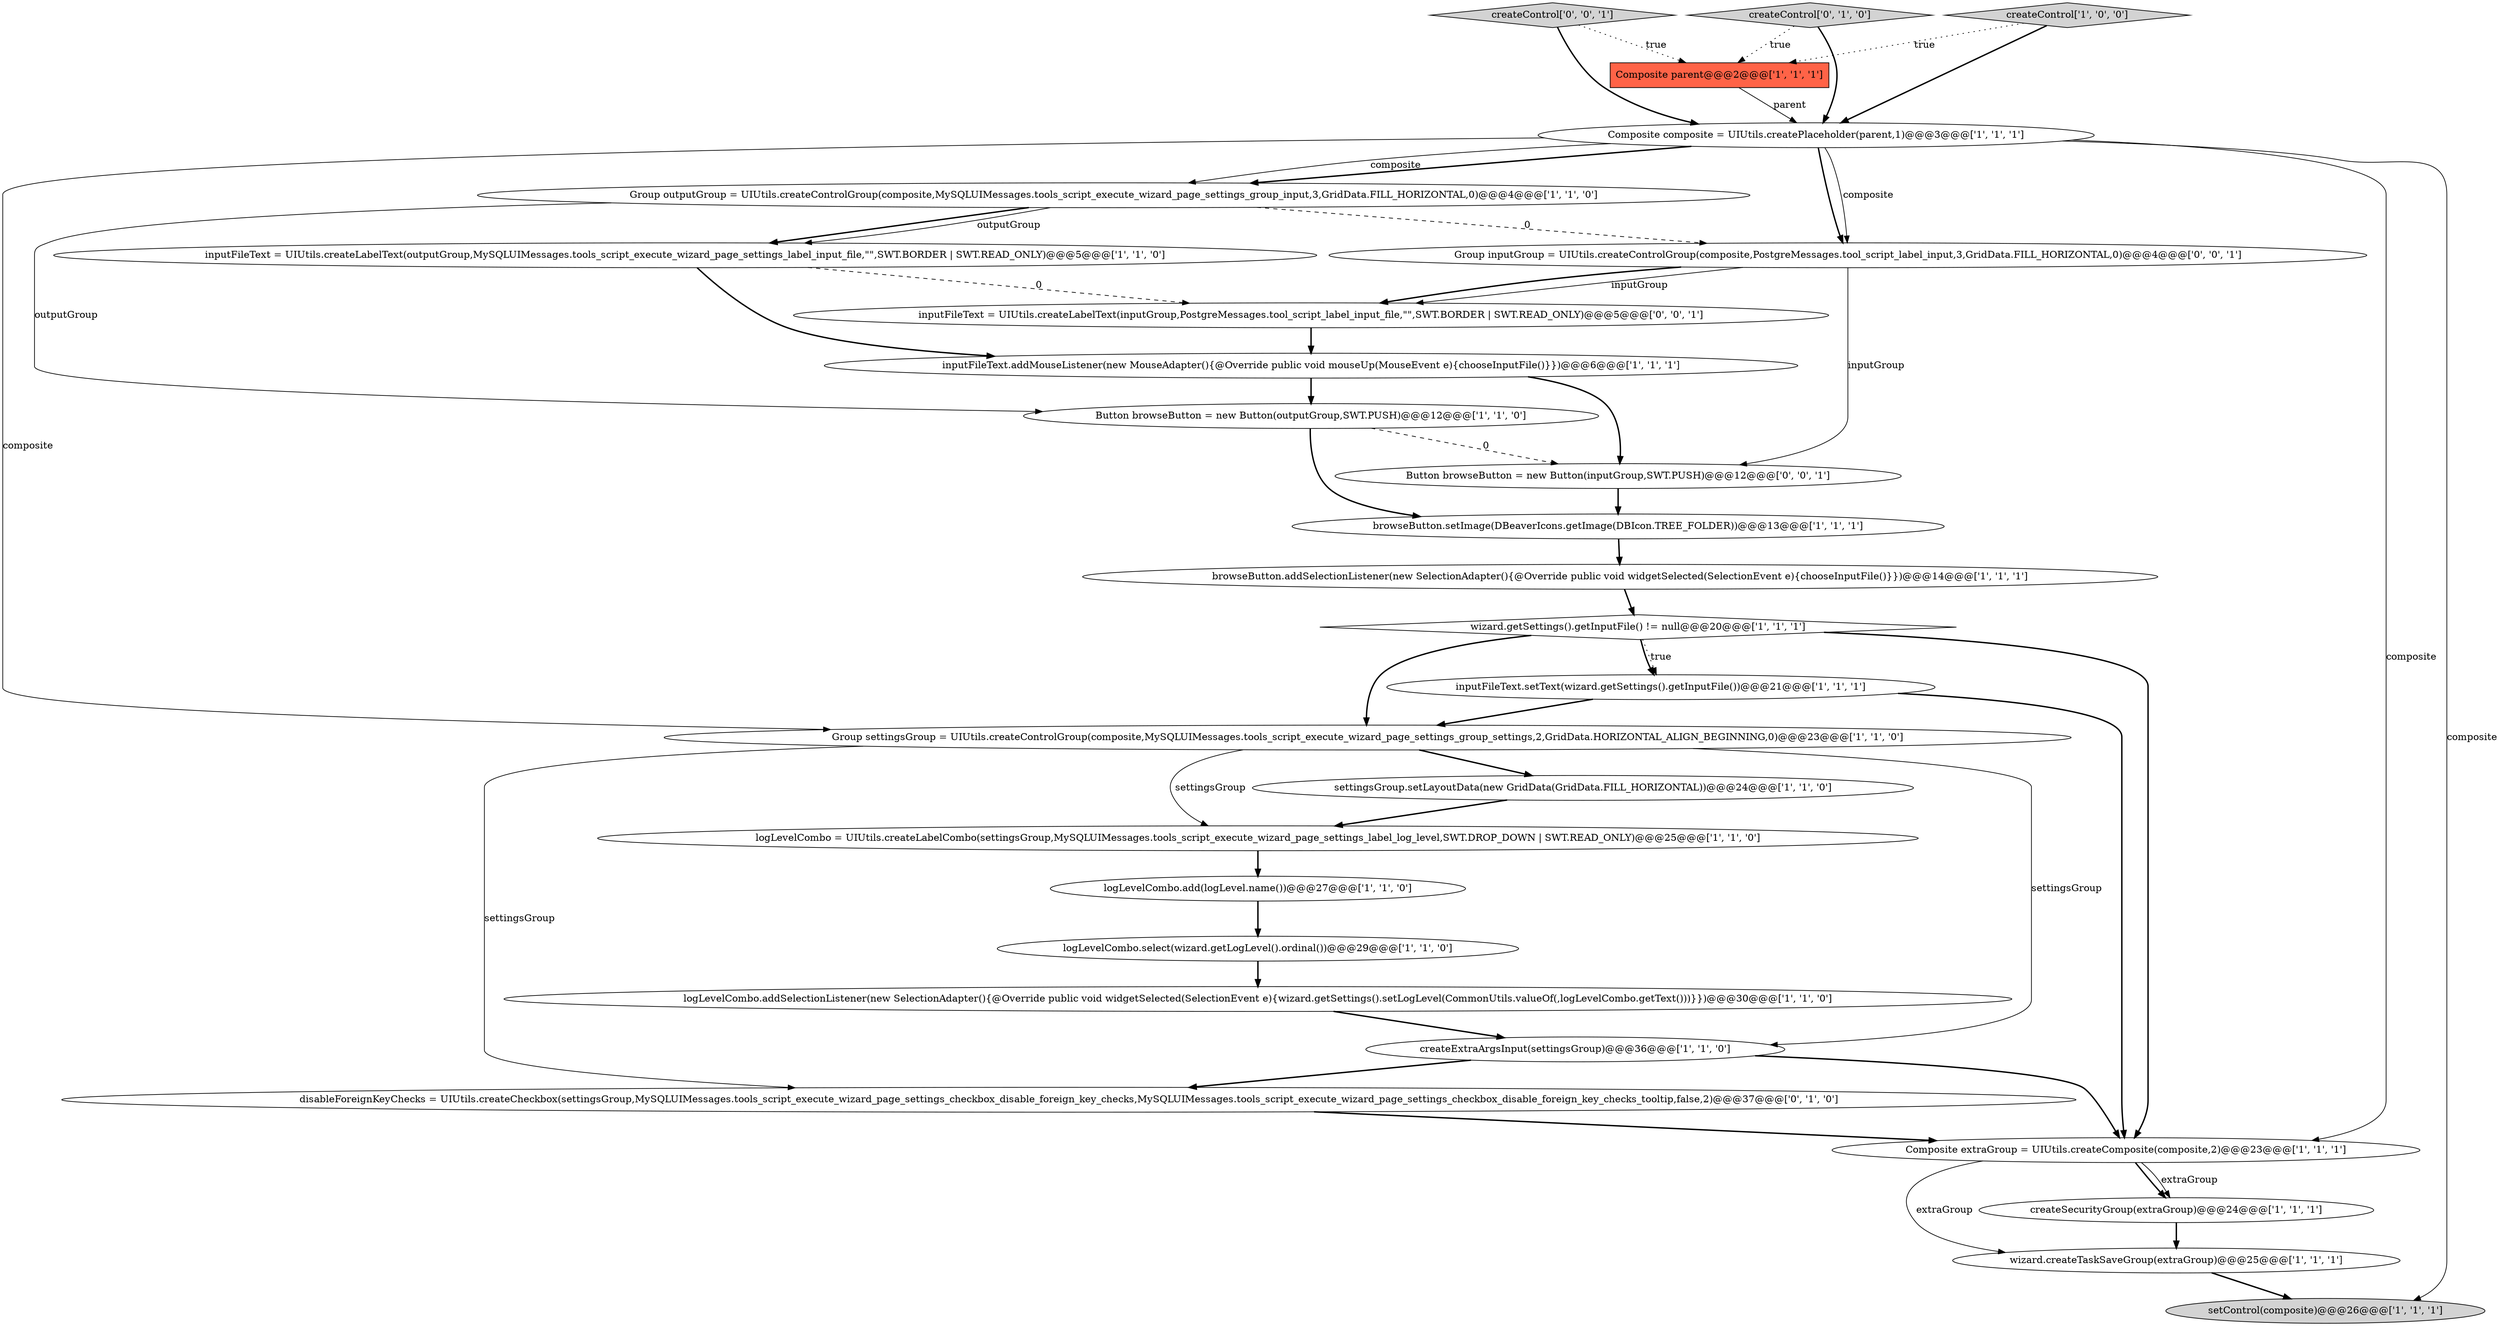 digraph {
8 [style = filled, label = "Group settingsGroup = UIUtils.createControlGroup(composite,MySQLUIMessages.tools_script_execute_wizard_page_settings_group_settings,2,GridData.HORIZONTAL_ALIGN_BEGINNING,0)@@@23@@@['1', '1', '0']", fillcolor = white, shape = ellipse image = "AAA0AAABBB1BBB"];
14 [style = filled, label = "inputFileText.setText(wizard.getSettings().getInputFile())@@@21@@@['1', '1', '1']", fillcolor = white, shape = ellipse image = "AAA0AAABBB1BBB"];
25 [style = filled, label = "createControl['0', '0', '1']", fillcolor = lightgray, shape = diamond image = "AAA0AAABBB3BBB"];
13 [style = filled, label = "logLevelCombo.select(wizard.getLogLevel().ordinal())@@@29@@@['1', '1', '0']", fillcolor = white, shape = ellipse image = "AAA0AAABBB1BBB"];
6 [style = filled, label = "logLevelCombo = UIUtils.createLabelCombo(settingsGroup,MySQLUIMessages.tools_script_execute_wizard_page_settings_label_log_level,SWT.DROP_DOWN | SWT.READ_ONLY)@@@25@@@['1', '1', '0']", fillcolor = white, shape = ellipse image = "AAA0AAABBB1BBB"];
10 [style = filled, label = "logLevelCombo.addSelectionListener(new SelectionAdapter(){@Override public void widgetSelected(SelectionEvent e){wizard.getSettings().setLogLevel(CommonUtils.valueOf(,logLevelCombo.getText()))}})@@@30@@@['1', '1', '0']", fillcolor = white, shape = ellipse image = "AAA0AAABBB1BBB"];
19 [style = filled, label = "inputFileText.addMouseListener(new MouseAdapter(){@Override public void mouseUp(MouseEvent e){chooseInputFile()}})@@@6@@@['1', '1', '1']", fillcolor = white, shape = ellipse image = "AAA0AAABBB1BBB"];
24 [style = filled, label = "Button browseButton = new Button(inputGroup,SWT.PUSH)@@@12@@@['0', '0', '1']", fillcolor = white, shape = ellipse image = "AAA0AAABBB3BBB"];
5 [style = filled, label = "wizard.createTaskSaveGroup(extraGroup)@@@25@@@['1', '1', '1']", fillcolor = white, shape = ellipse image = "AAA0AAABBB1BBB"];
27 [style = filled, label = "Group inputGroup = UIUtils.createControlGroup(composite,PostgreMessages.tool_script_label_input,3,GridData.FILL_HORIZONTAL,0)@@@4@@@['0', '0', '1']", fillcolor = white, shape = ellipse image = "AAA0AAABBB3BBB"];
4 [style = filled, label = "browseButton.setImage(DBeaverIcons.getImage(DBIcon.TREE_FOLDER))@@@13@@@['1', '1', '1']", fillcolor = white, shape = ellipse image = "AAA0AAABBB1BBB"];
21 [style = filled, label = "inputFileText = UIUtils.createLabelText(outputGroup,MySQLUIMessages.tools_script_execute_wizard_page_settings_label_input_file,\"\",SWT.BORDER | SWT.READ_ONLY)@@@5@@@['1', '1', '0']", fillcolor = white, shape = ellipse image = "AAA0AAABBB1BBB"];
26 [style = filled, label = "inputFileText = UIUtils.createLabelText(inputGroup,PostgreMessages.tool_script_label_input_file,\"\",SWT.BORDER | SWT.READ_ONLY)@@@5@@@['0', '0', '1']", fillcolor = white, shape = ellipse image = "AAA0AAABBB3BBB"];
11 [style = filled, label = "Composite parent@@@2@@@['1', '1', '1']", fillcolor = tomato, shape = box image = "AAA0AAABBB1BBB"];
2 [style = filled, label = "browseButton.addSelectionListener(new SelectionAdapter(){@Override public void widgetSelected(SelectionEvent e){chooseInputFile()}})@@@14@@@['1', '1', '1']", fillcolor = white, shape = ellipse image = "AAA0AAABBB1BBB"];
22 [style = filled, label = "disableForeignKeyChecks = UIUtils.createCheckbox(settingsGroup,MySQLUIMessages.tools_script_execute_wizard_page_settings_checkbox_disable_foreign_key_checks,MySQLUIMessages.tools_script_execute_wizard_page_settings_checkbox_disable_foreign_key_checks_tooltip,false,2)@@@37@@@['0', '1', '0']", fillcolor = white, shape = ellipse image = "AAA1AAABBB2BBB"];
3 [style = filled, label = "Group outputGroup = UIUtils.createControlGroup(composite,MySQLUIMessages.tools_script_execute_wizard_page_settings_group_input,3,GridData.FILL_HORIZONTAL,0)@@@4@@@['1', '1', '0']", fillcolor = white, shape = ellipse image = "AAA0AAABBB1BBB"];
16 [style = filled, label = "createSecurityGroup(extraGroup)@@@24@@@['1', '1', '1']", fillcolor = white, shape = ellipse image = "AAA0AAABBB1BBB"];
0 [style = filled, label = "Composite composite = UIUtils.createPlaceholder(parent,1)@@@3@@@['1', '1', '1']", fillcolor = white, shape = ellipse image = "AAA0AAABBB1BBB"];
18 [style = filled, label = "Composite extraGroup = UIUtils.createComposite(composite,2)@@@23@@@['1', '1', '1']", fillcolor = white, shape = ellipse image = "AAA0AAABBB1BBB"];
12 [style = filled, label = "createControl['1', '0', '0']", fillcolor = lightgray, shape = diamond image = "AAA0AAABBB1BBB"];
23 [style = filled, label = "createControl['0', '1', '0']", fillcolor = lightgray, shape = diamond image = "AAA0AAABBB2BBB"];
17 [style = filled, label = "setControl(composite)@@@26@@@['1', '1', '1']", fillcolor = lightgray, shape = ellipse image = "AAA0AAABBB1BBB"];
15 [style = filled, label = "wizard.getSettings().getInputFile() != null@@@20@@@['1', '1', '1']", fillcolor = white, shape = diamond image = "AAA0AAABBB1BBB"];
20 [style = filled, label = "createExtraArgsInput(settingsGroup)@@@36@@@['1', '1', '0']", fillcolor = white, shape = ellipse image = "AAA0AAABBB1BBB"];
1 [style = filled, label = "settingsGroup.setLayoutData(new GridData(GridData.FILL_HORIZONTAL))@@@24@@@['1', '1', '0']", fillcolor = white, shape = ellipse image = "AAA0AAABBB1BBB"];
9 [style = filled, label = "Button browseButton = new Button(outputGroup,SWT.PUSH)@@@12@@@['1', '1', '0']", fillcolor = white, shape = ellipse image = "AAA0AAABBB1BBB"];
7 [style = filled, label = "logLevelCombo.add(logLevel.name())@@@27@@@['1', '1', '0']", fillcolor = white, shape = ellipse image = "AAA0AAABBB1BBB"];
12->0 [style = bold, label=""];
19->9 [style = bold, label=""];
25->11 [style = dotted, label="true"];
8->20 [style = solid, label="settingsGroup"];
14->18 [style = bold, label=""];
9->4 [style = bold, label=""];
8->6 [style = solid, label="settingsGroup"];
15->18 [style = bold, label=""];
12->11 [style = dotted, label="true"];
20->18 [style = bold, label=""];
3->21 [style = bold, label=""];
24->4 [style = bold, label=""];
20->22 [style = bold, label=""];
3->27 [style = dashed, label="0"];
8->22 [style = solid, label="settingsGroup"];
3->9 [style = solid, label="outputGroup"];
0->3 [style = bold, label=""];
19->24 [style = bold, label=""];
0->17 [style = solid, label="composite"];
1->6 [style = bold, label=""];
0->3 [style = solid, label="composite"];
23->0 [style = bold, label=""];
4->2 [style = bold, label=""];
3->21 [style = solid, label="outputGroup"];
8->1 [style = bold, label=""];
7->13 [style = bold, label=""];
5->17 [style = bold, label=""];
26->19 [style = bold, label=""];
0->27 [style = bold, label=""];
27->24 [style = solid, label="inputGroup"];
21->19 [style = bold, label=""];
0->18 [style = solid, label="composite"];
15->14 [style = bold, label=""];
27->26 [style = bold, label=""];
18->16 [style = bold, label=""];
14->8 [style = bold, label=""];
21->26 [style = dashed, label="0"];
22->18 [style = bold, label=""];
18->16 [style = solid, label="extraGroup"];
16->5 [style = bold, label=""];
23->11 [style = dotted, label="true"];
27->26 [style = solid, label="inputGroup"];
25->0 [style = bold, label=""];
18->5 [style = solid, label="extraGroup"];
6->7 [style = bold, label=""];
13->10 [style = bold, label=""];
15->14 [style = dotted, label="true"];
15->8 [style = bold, label=""];
9->24 [style = dashed, label="0"];
11->0 [style = solid, label="parent"];
2->15 [style = bold, label=""];
0->27 [style = solid, label="composite"];
0->8 [style = solid, label="composite"];
10->20 [style = bold, label=""];
}
